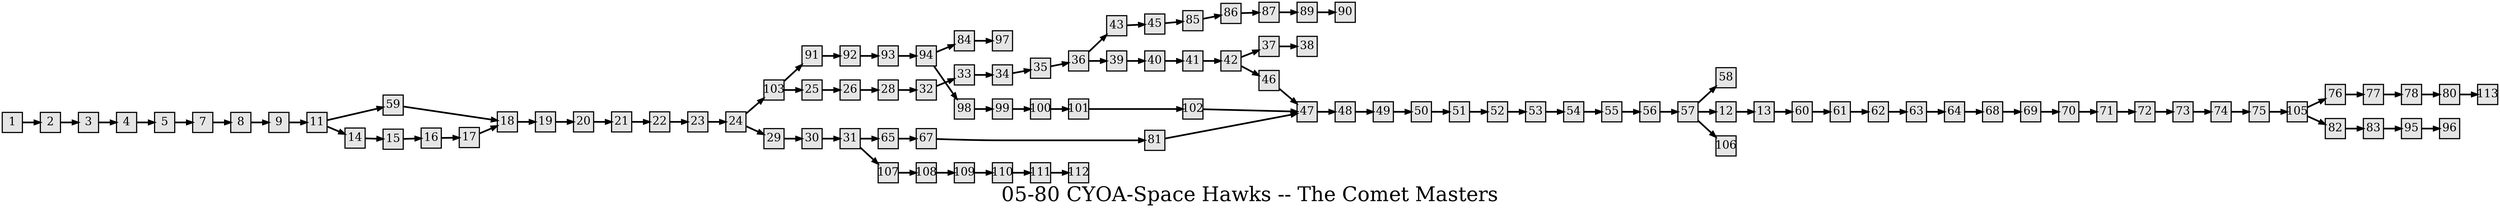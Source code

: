 digraph g{
  graph [ label="05-80 CYOA-Space Hawks -- The Comet Masters" rankdir=LR, ordering=out, fontsize=36, nodesep="0.35", ranksep="0.45"];
  node  [shape=rect, penwidth=2, fontsize=20, style=filled, fillcolor=grey90, margin="0,0", labelfloat=true, regular=true, fixedsize=true];
  edge  [labelfloat=true, penwidth=3, fontsize=12];

  1 -> 2;
  2 -> 3;
  3 -> 4;
  4 -> 5;
  5 -> 7;
  7 -> 8;
  8 -> 9;
  9 -> 11;
  11 -> 59;
  11 -> 14;
  12 -> 13;
  13 -> 60;
  14 -> 15;
  15 -> 16;
  16 -> 17;
  17 -> 18;
  18 -> 19;
  19 -> 20;
  20 -> 21;
  21 -> 22;
  22 -> 23;
  23 -> 24;
  24 -> 103;
  24 -> 29;
  25 -> 26;
  26 -> 28;
  28 -> 32;
  29 -> 30;
  30 -> 31;
  31 -> 65;
  31 -> 107;
  32 -> 33;
  33 -> 34;
  34 -> 35;
  35 -> 36;
  36 -> 43;
  36 -> 39;
  37 -> 38;
  39 -> 40;
  40 -> 41;
  41 -> 42;
  42 -> 37;
  42 -> 46;
  43 -> 45;
  45 -> 85;
  46 -> 47;
  47 -> 48;
  48 -> 49;
  49 -> 50;
  50 -> 51;
  51 -> 52;
  52 -> 53;
  53 -> 54;
  54 -> 55;
  55 -> 56;
  56 -> 57;
  57 -> 58;
  57 -> 12;
  57 -> 106;
  59 -> 18;
  60 -> 61;
  61 -> 62;
  62 -> 63;
  63 -> 64;
  64 -> 68;
  65 -> 67;
  67 -> 81;
  68 -> 69;
  69 -> 70;
  70 -> 71;
  71 -> 72;
  72 -> 73;
  73 -> 74;
  74 -> 75;
  75 -> 105;
  76 -> 77;
  77 -> 78;
  78 -> 80;
  80 -> 113;
  81 -> 47;
  82 -> 83;
  83 -> 95;
  84 -> 97;
  85 -> 86;
  86 -> 87;
  87 -> 89;
  89 -> 90;
  91 -> 92;
  92 -> 93;
  93 -> 94;
  94 -> 84;
  94 -> 98;
  95 -> 96;
  98 -> 99;
  99 -> 100;
  100 -> 101;
  101 -> 102;
  102 -> 47;
  103 -> 91;
  103 -> 25;
  105 -> 76;
  105 -> 82;
  107 -> 108;
  108 -> 109;
  109 -> 110;
  110 -> 111;
  111 -> 112;
}

